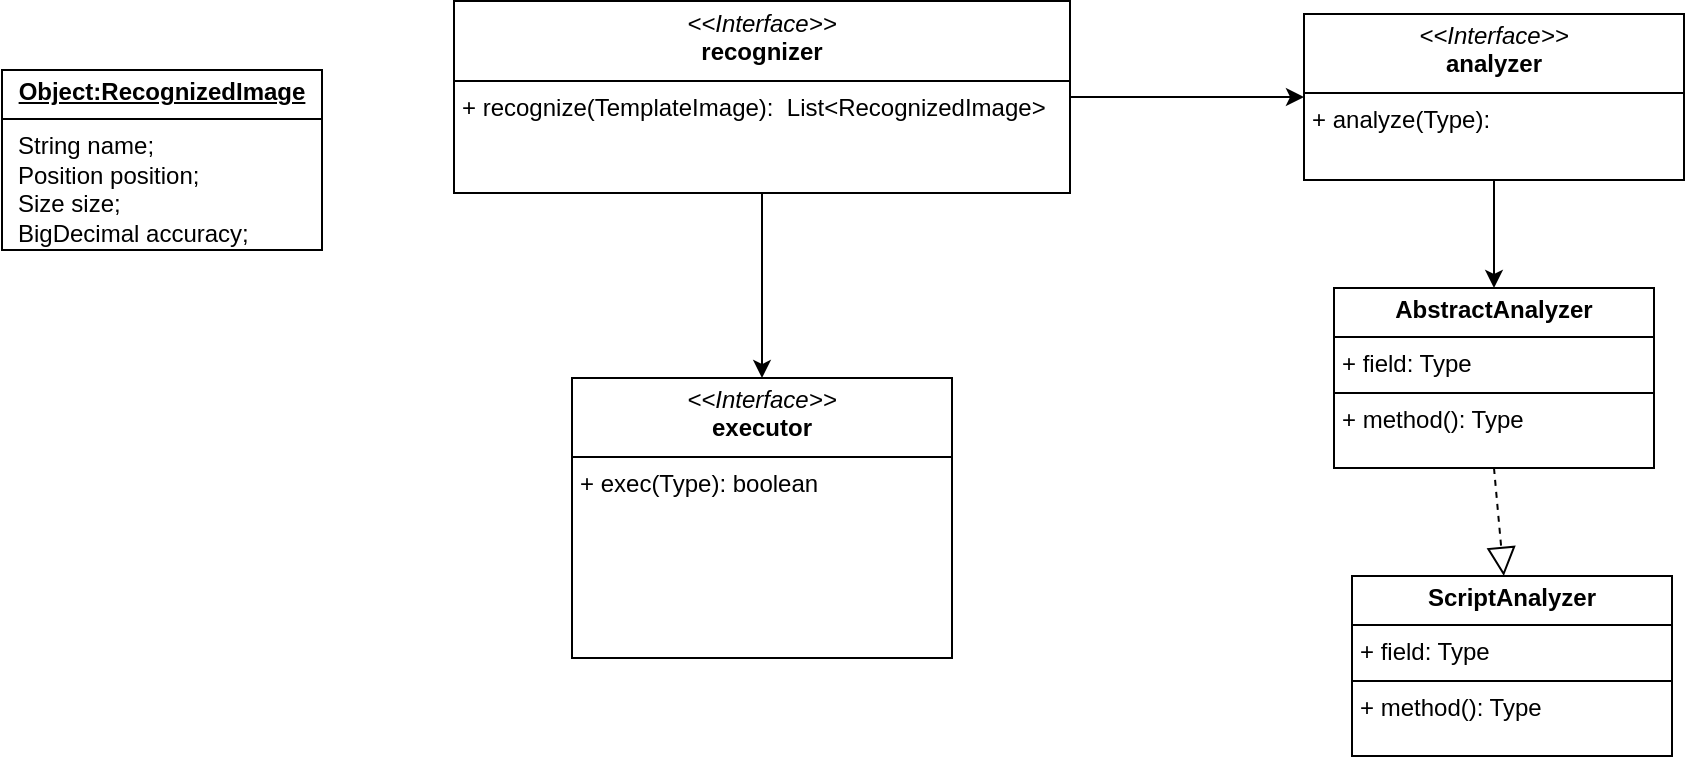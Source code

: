 <mxfile version="26.0.10">
  <diagram name="Page-1" id="VGtMLJroqVfBJHBuWMG0">
    <mxGraphModel dx="2413" dy="1134" grid="0" gridSize="10" guides="1" tooltips="1" connect="1" arrows="1" fold="1" page="0" pageScale="1" pageWidth="827" pageHeight="1169" background="none" math="0" shadow="0">
      <root>
        <mxCell id="0" />
        <mxCell id="1" parent="0" />
        <mxCell id="epfaeURhcaHRpW2AVS5P-2" value="&lt;p style=&quot;margin:0px;margin-top:4px;text-align:center;&quot;&gt;&lt;i&gt;&amp;lt;&amp;lt;Interface&amp;gt;&amp;gt;&lt;/i&gt;&lt;br&gt;&lt;b&gt;executor&lt;/b&gt;&lt;/p&gt;&lt;hr size=&quot;1&quot; style=&quot;border-style:solid;&quot;&gt;&lt;p style=&quot;margin:0px;margin-left:4px;&quot;&gt;+ exec(Type): boolean&lt;/p&gt;" style="verticalAlign=top;align=left;overflow=fill;html=1;whiteSpace=wrap;" parent="1" vertex="1">
          <mxGeometry x="-724" y="107" width="190" height="140" as="geometry" />
        </mxCell>
        <mxCell id="epfaeURhcaHRpW2AVS5P-10" style="edgeStyle=orthogonalEdgeStyle;rounded=0;orthogonalLoop=1;jettySize=auto;html=1;entryX=0.5;entryY=0;entryDx=0;entryDy=0;" parent="1" source="epfaeURhcaHRpW2AVS5P-3" target="epfaeURhcaHRpW2AVS5P-9" edge="1">
          <mxGeometry relative="1" as="geometry" />
        </mxCell>
        <mxCell id="epfaeURhcaHRpW2AVS5P-3" value="&lt;p style=&quot;margin:0px;margin-top:4px;text-align:center;&quot;&gt;&lt;i&gt;&amp;lt;&amp;lt;Interface&amp;gt;&amp;gt;&lt;/i&gt;&lt;br&gt;&lt;b&gt;analyzer&lt;/b&gt;&lt;/p&gt;&lt;hr size=&quot;1&quot; style=&quot;border-style:solid;&quot;&gt;&lt;p style=&quot;margin:0px;margin-left:4px;&quot;&gt;+ analyze(Type):&amp;nbsp;&lt;/p&gt;" style="verticalAlign=top;align=left;overflow=fill;html=1;whiteSpace=wrap;" parent="1" vertex="1">
          <mxGeometry x="-358" y="-75" width="190" height="83" as="geometry" />
        </mxCell>
        <mxCell id="epfaeURhcaHRpW2AVS5P-6" style="edgeStyle=orthogonalEdgeStyle;rounded=0;orthogonalLoop=1;jettySize=auto;html=1;" parent="1" source="epfaeURhcaHRpW2AVS5P-4" target="epfaeURhcaHRpW2AVS5P-3" edge="1">
          <mxGeometry relative="1" as="geometry" />
        </mxCell>
        <mxCell id="epfaeURhcaHRpW2AVS5P-8" style="edgeStyle=orthogonalEdgeStyle;rounded=0;orthogonalLoop=1;jettySize=auto;html=1;" parent="1" source="epfaeURhcaHRpW2AVS5P-4" target="epfaeURhcaHRpW2AVS5P-2" edge="1">
          <mxGeometry relative="1" as="geometry" />
        </mxCell>
        <mxCell id="epfaeURhcaHRpW2AVS5P-4" value="&lt;p style=&quot;margin:0px;margin-top:4px;text-align:center;&quot;&gt;&lt;i&gt;&amp;lt;&amp;lt;Interface&amp;gt;&amp;gt;&lt;/i&gt;&lt;br&gt;&lt;b&gt;recognizer&lt;/b&gt;&lt;/p&gt;&lt;hr size=&quot;1&quot; style=&quot;border-style:solid;&quot;&gt;&lt;p style=&quot;margin:0px;margin-left:4px;&quot;&gt;+ recognize(TemplateImage):&amp;nbsp; List&amp;lt;RecognizedImage&amp;gt;&lt;/p&gt;" style="verticalAlign=top;align=left;overflow=fill;html=1;whiteSpace=wrap;" parent="1" vertex="1">
          <mxGeometry x="-783" y="-81.5" width="308" height="96" as="geometry" />
        </mxCell>
        <mxCell id="epfaeURhcaHRpW2AVS5P-7" value="&lt;p style=&quot;margin:0px;margin-top:4px;text-align:center;text-decoration:underline;&quot;&gt;&lt;b&gt;Object:RecognizedImage&lt;/b&gt;&lt;/p&gt;&lt;hr size=&quot;1&quot; style=&quot;border-style:solid;&quot;&gt;&lt;p style=&quot;margin:0px;margin-left:8px;&quot;&gt;String name;&lt;/p&gt;&lt;p style=&quot;margin:0px;margin-left:8px;&quot;&gt;Position position;&lt;/p&gt;&lt;p style=&quot;margin:0px;margin-left:8px;&quot;&gt;Size size;&lt;/p&gt;&lt;p style=&quot;margin:0px;margin-left:8px;&quot;&gt;BigDecimal accuracy;&lt;/p&gt;&lt;p style=&quot;margin:0px;margin-left:8px;&quot;&gt;;&lt;/p&gt;" style="verticalAlign=top;align=left;overflow=fill;html=1;whiteSpace=wrap;" parent="1" vertex="1">
          <mxGeometry x="-1009" y="-47" width="160" height="90" as="geometry" />
        </mxCell>
        <mxCell id="epfaeURhcaHRpW2AVS5P-9" value="&lt;p style=&quot;margin:0px;margin-top:4px;text-align:center;&quot;&gt;&lt;b&gt;AbstractAnalyzer&lt;/b&gt;&lt;/p&gt;&lt;hr size=&quot;1&quot; style=&quot;border-style:solid;&quot;&gt;&lt;p style=&quot;margin:0px;margin-left:4px;&quot;&gt;+ field: Type&lt;/p&gt;&lt;hr size=&quot;1&quot; style=&quot;border-style:solid;&quot;&gt;&lt;p style=&quot;margin:0px;margin-left:4px;&quot;&gt;+ method(): Type&lt;/p&gt;" style="verticalAlign=top;align=left;overflow=fill;html=1;whiteSpace=wrap;" parent="1" vertex="1">
          <mxGeometry x="-343" y="62" width="160" height="90" as="geometry" />
        </mxCell>
        <mxCell id="epfaeURhcaHRpW2AVS5P-11" value="&lt;p style=&quot;margin:0px;margin-top:4px;text-align:center;&quot;&gt;&lt;b&gt;ScriptAnalyzer&lt;/b&gt;&lt;/p&gt;&lt;hr size=&quot;1&quot; style=&quot;border-style:solid;&quot;&gt;&lt;p style=&quot;margin:0px;margin-left:4px;&quot;&gt;+ field: Type&lt;/p&gt;&lt;hr size=&quot;1&quot; style=&quot;border-style:solid;&quot;&gt;&lt;p style=&quot;margin:0px;margin-left:4px;&quot;&gt;+ method(): Type&lt;/p&gt;" style="verticalAlign=top;align=left;overflow=fill;html=1;whiteSpace=wrap;" parent="1" vertex="1">
          <mxGeometry x="-334" y="206" width="160" height="90" as="geometry" />
        </mxCell>
        <mxCell id="epfaeURhcaHRpW2AVS5P-13" value="" style="endArrow=block;dashed=1;endFill=0;endSize=12;html=1;rounded=0;exitX=0.5;exitY=1;exitDx=0;exitDy=0;" parent="1" source="epfaeURhcaHRpW2AVS5P-9" target="epfaeURhcaHRpW2AVS5P-11" edge="1">
          <mxGeometry width="160" relative="1" as="geometry">
            <mxPoint x="-374" y="196" as="sourcePoint" />
            <mxPoint x="-214" y="196" as="targetPoint" />
            <Array as="points" />
          </mxGeometry>
        </mxCell>
      </root>
    </mxGraphModel>
  </diagram>
</mxfile>
